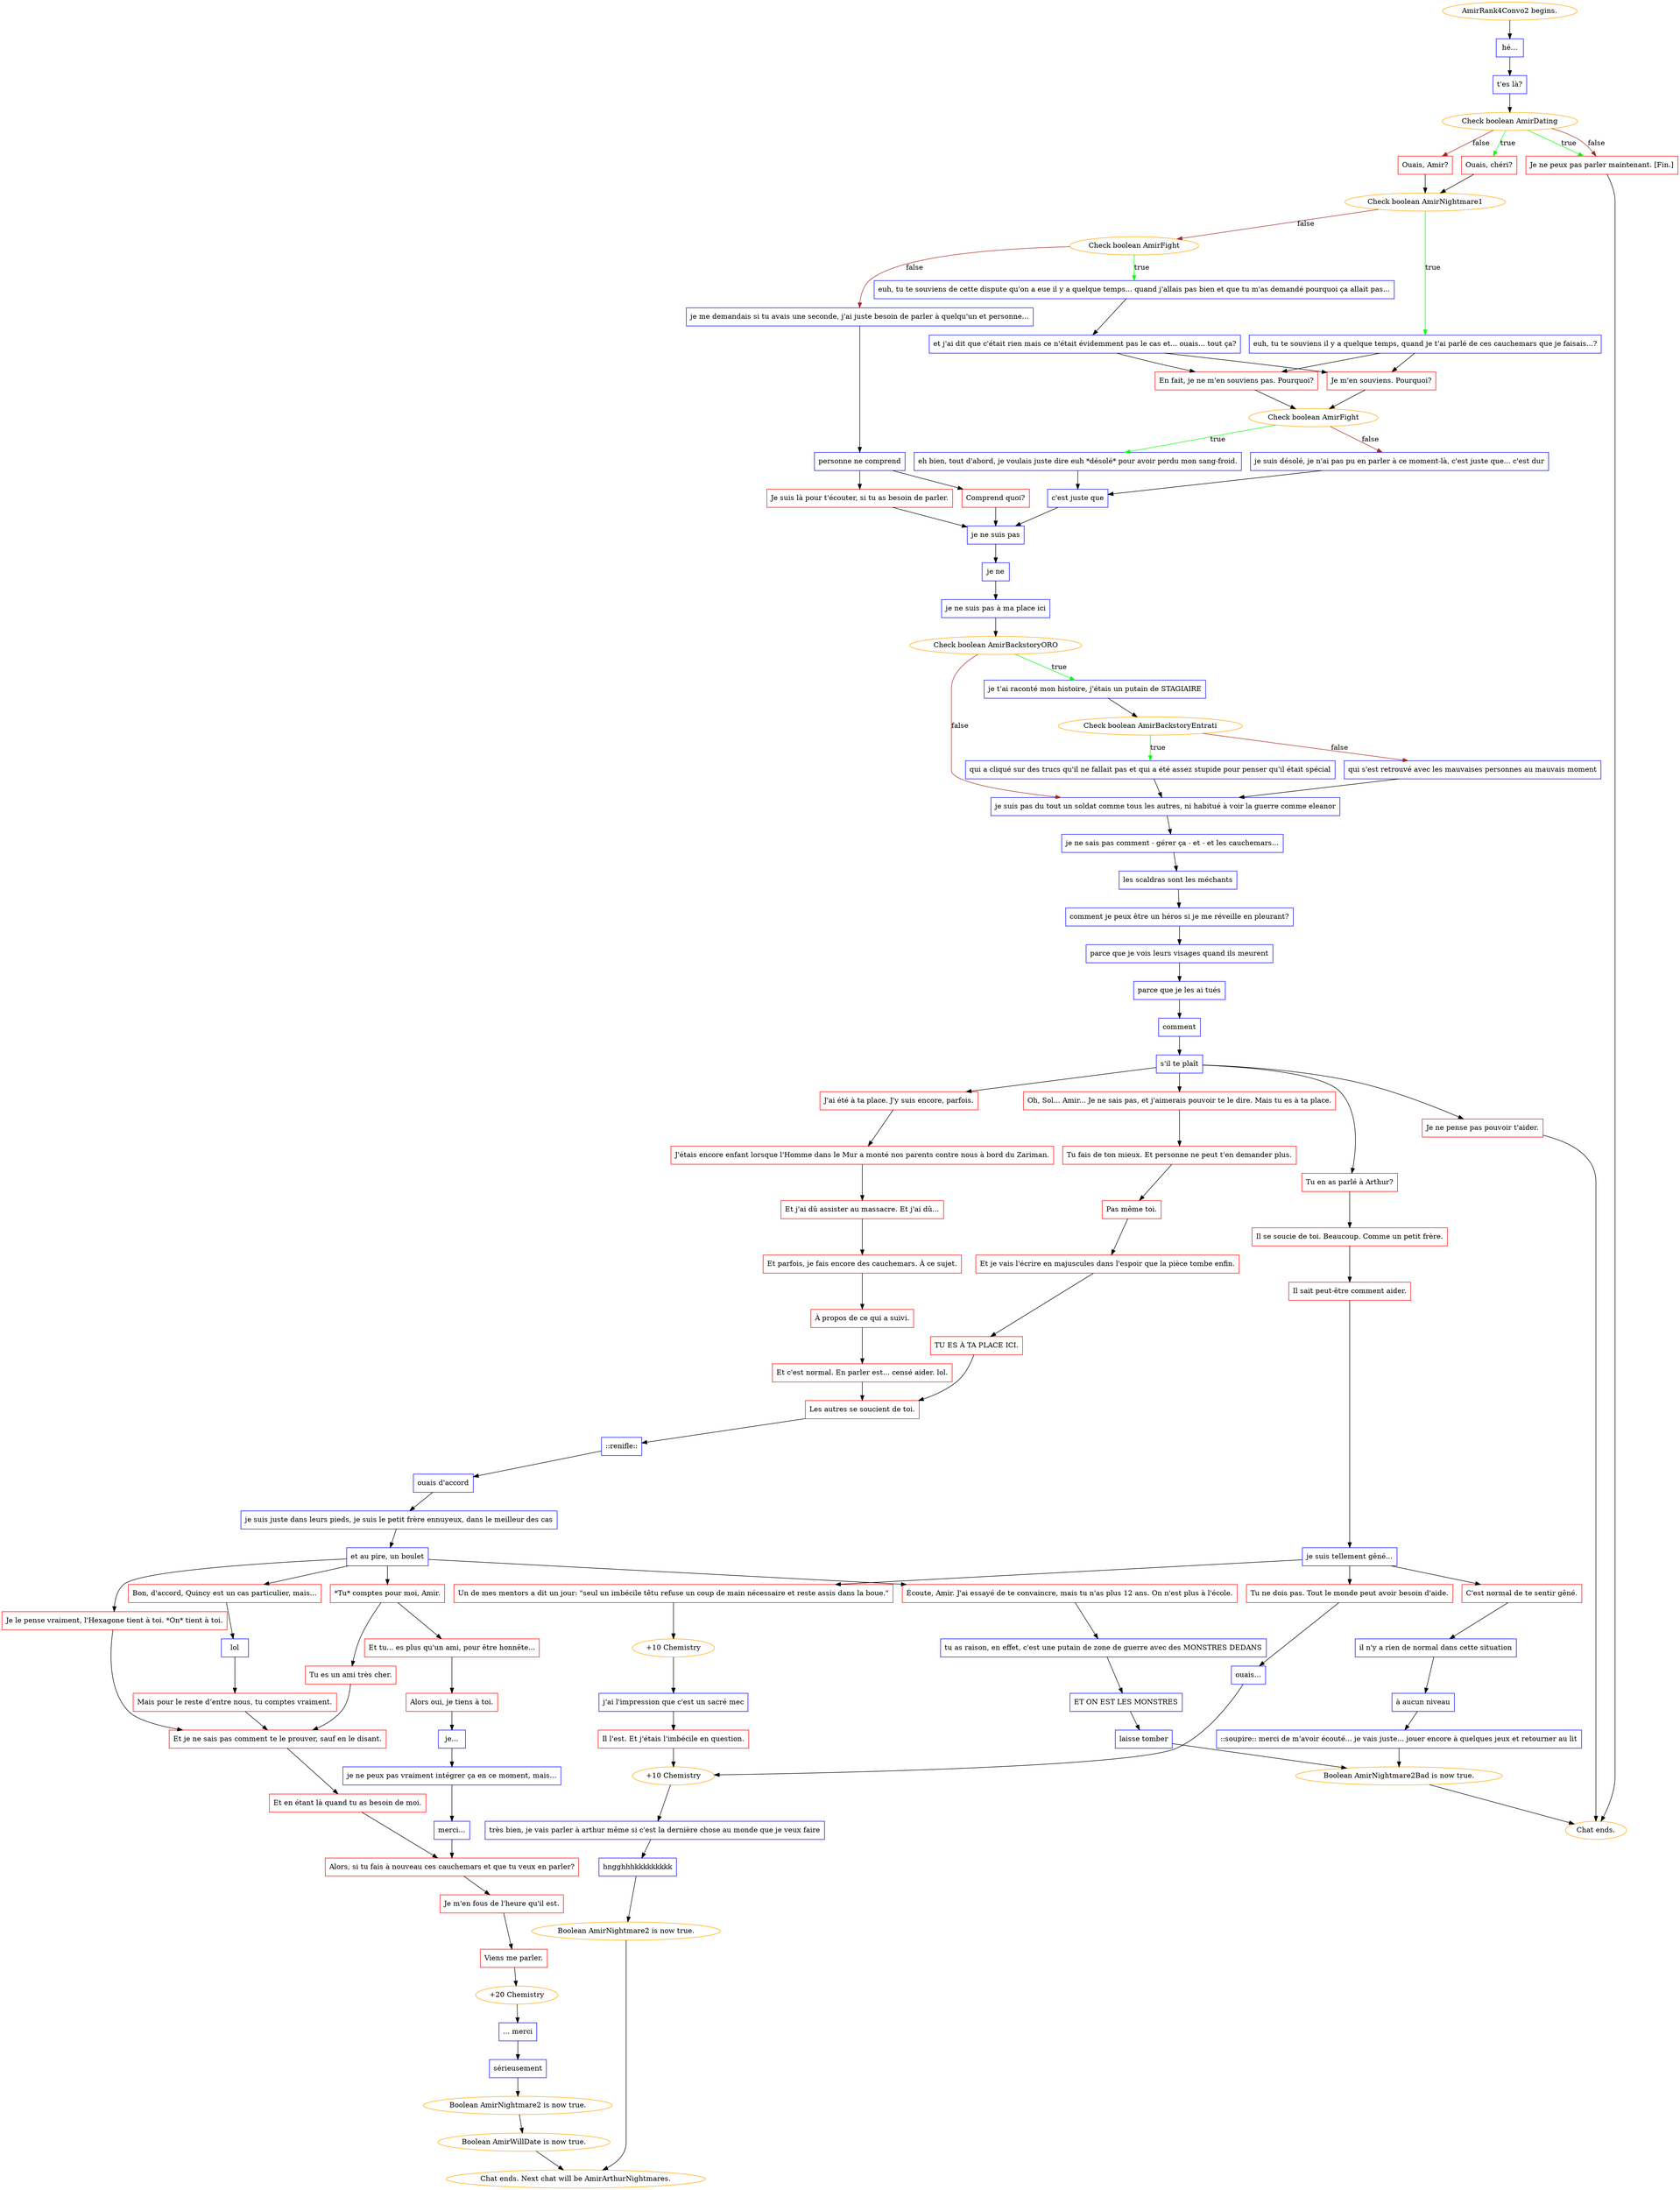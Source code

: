 digraph {
	"AmirRank4Convo2 begins." [color=orange];
		"AmirRank4Convo2 begins." -> j1122078524;
	j1122078524 [label="hé...",shape=box,color=blue];
		j1122078524 -> j2682051654;
	j2682051654 [label="t'es là?",shape=box,color=blue];
		j2682051654 -> j4198328266;
	j4198328266 [label="Check boolean AmirDating",color=orange];
		j4198328266 -> j762191872 [label=true,color=green];
		j4198328266 -> j413871508 [label=true,color=green];
		j4198328266 -> j813577061 [label=false,color=brown];
		j4198328266 -> j413871508 [label=false,color=brown];
	j762191872 [label="Ouais, chéri?",shape=box,color=red];
		j762191872 -> j3148491801;
	j413871508 [label="Je ne peux pas parler maintenant. [Fin.]",shape=box,color=red];
		j413871508 -> "Chat ends.";
	j813577061 [label="Ouais, Amir?",shape=box,color=red];
		j813577061 -> j3148491801;
	j3148491801 [label="Check boolean AmirNightmare1",color=orange];
		j3148491801 -> j3259216485 [label=true,color=green];
		j3148491801 -> j1636435483 [label=false,color=brown];
	"Chat ends." [color=orange];
	j3259216485 [label="euh, tu te souviens il y a quelque temps, quand je t'ai parlé de ces cauchemars que je faisais...?",shape=box,color=blue];
		j3259216485 -> j297261030;
		j3259216485 -> j316203996;
	j1636435483 [label="Check boolean AmirFight",color=orange];
		j1636435483 -> j1632979991 [label=true,color=green];
		j1636435483 -> j46027423 [label=false,color=brown];
	j297261030 [label="En fait, je ne m'en souviens pas. Pourquoi?",shape=box,color=red];
		j297261030 -> j2649027627;
	j316203996 [label="Je m'en souviens. Pourquoi?",shape=box,color=red];
		j316203996 -> j2649027627;
	j1632979991 [label="euh, tu te souviens de cette dispute qu'on a eue il y a quelque temps... quand j'allais pas bien et que tu m'as demandé pourquoi ça allait pas...",shape=box,color=blue];
		j1632979991 -> j1402074084;
	j46027423 [label="je me demandais si tu avais une seconde, j'ai juste besoin de parler à quelqu'un et personne...",shape=box,color=blue];
		j46027423 -> j523347254;
	j2649027627 [label="Check boolean AmirFight",color=orange];
		j2649027627 -> j1838953225 [label=true,color=green];
		j2649027627 -> j3413193469 [label=false,color=brown];
	j1402074084 [label="et j'ai dit que c'était rien mais ce n'était évidemment pas le cas et... ouais... tout ça?",shape=box,color=blue];
		j1402074084 -> j297261030;
		j1402074084 -> j316203996;
	j523347254 [label="personne ne comprend",shape=box,color=blue];
		j523347254 -> j701562600;
		j523347254 -> j2833654260;
	j1838953225 [label="eh bien, tout d'abord, je voulais juste dire euh *désolé* pour avoir perdu mon sang-froid.",shape=box,color=blue];
		j1838953225 -> j3680186594;
	j3413193469 [label="je suis désolé, je n'ai pas pu en parler à ce moment-là, c'est juste que... c'est dur",shape=box,color=blue];
		j3413193469 -> j3680186594;
	j701562600 [label="Comprend quoi?",shape=box,color=red];
		j701562600 -> j3054602191;
	j2833654260 [label="Je suis là pour t'écouter, si tu as besoin de parler.",shape=box,color=red];
		j2833654260 -> j3054602191;
	j3680186594 [label="c'est juste que",shape=box,color=blue];
		j3680186594 -> j3054602191;
	j3054602191 [label="je ne suis pas",shape=box,color=blue];
		j3054602191 -> j3173828728;
	j3173828728 [label="je ne",shape=box,color=blue];
		j3173828728 -> j2106058348;
	j2106058348 [label="je ne suis pas à ma place ici",shape=box,color=blue];
		j2106058348 -> j608868248;
	j608868248 [label="Check boolean AmirBackstoryORO",color=orange];
		j608868248 -> j3059965571 [label=true,color=green];
		j608868248 -> j177076264 [label=false,color=brown];
	j3059965571 [label="je t'ai raconté mon histoire, j'étais un putain de STAGIAIRE",shape=box,color=blue];
		j3059965571 -> j3921040561;
	j177076264 [label="je suis pas du tout un soldat comme tous les autres, ni habitué à voir la guerre comme eleanor",shape=box,color=blue];
		j177076264 -> j1845778615;
	j3921040561 [label="Check boolean AmirBackstoryEntrati",color=orange];
		j3921040561 -> j855009437 [label=true,color=green];
		j3921040561 -> j2332551808 [label=false,color=brown];
	j1845778615 [label="je ne sais pas comment - gérer ça - et - et les cauchemars...",shape=box,color=blue];
		j1845778615 -> j962631021;
	j855009437 [label="qui a cliqué sur des trucs qu'il ne fallait pas et qui a été assez stupide pour penser qu'il était spécial",shape=box,color=blue];
		j855009437 -> j177076264;
	j2332551808 [label="qui s'est retrouvé avec les mauvaises personnes au mauvais moment",shape=box,color=blue];
		j2332551808 -> j177076264;
	j962631021 [label="les scaldras sont les méchants",shape=box,color=blue];
		j962631021 -> j2873691467;
	j2873691467 [label="comment je peux être un héros si je me réveille en pleurant?",shape=box,color=blue];
		j2873691467 -> j4012524314;
	j4012524314 [label="parce que je vois leurs visages quand ils meurent",shape=box,color=blue];
		j4012524314 -> j2685490127;
	j2685490127 [label="parce que je les ai tués",shape=box,color=blue];
		j2685490127 -> j4126429493;
	j4126429493 [label="comment",shape=box,color=blue];
		j4126429493 -> j537374790;
	j537374790 [label="s'il te plaît",shape=box,color=blue];
		j537374790 -> j2332235026;
		j537374790 -> j3396436832;
		j537374790 -> j2275458023;
		j537374790 -> j1227825620;
	j2332235026 [label="Oh, Sol... Amir... Je ne sais pas, et j'aimerais pouvoir te le dire. Mais tu es à ta place.",shape=box,color=red];
		j2332235026 -> j341229158;
	j3396436832 [label="J'ai été à ta place. J'y suis encore, parfois.",shape=box,color=red];
		j3396436832 -> j3863149387;
	j2275458023 [label="Tu en as parlé à Arthur?",shape=box,color=red];
		j2275458023 -> j1666366062;
	j1227825620 [label="Je ne pense pas pouvoir t'aider.",shape=box,color=red];
		j1227825620 -> "Chat ends.";
	j341229158 [label="Tu fais de ton mieux. Et personne ne peut t'en demander plus.",shape=box,color=red];
		j341229158 -> j1190913050;
	j3863149387 [label="J'étais encore enfant lorsque l'Homme dans le Mur a monté nos parents contre nous à bord du Zariman.",shape=box,color=red];
		j3863149387 -> j710352755;
	j1666366062 [label="Il se soucie de toi. Beaucoup. Comme un petit frère.",shape=box,color=red];
		j1666366062 -> j1956264606;
	j1190913050 [label="Pas même toi.",shape=box,color=red];
		j1190913050 -> j1952969001;
	j710352755 [label="Et j'ai dû assister au massacre. Et j'ai dû...",shape=box,color=red];
		j710352755 -> j3122786141;
	j1956264606 [label="Il sait peut-être comment aider.",shape=box,color=red];
		j1956264606 -> j3316523370;
	j1952969001 [label="Et je vais l'écrire en majuscules dans l'espoir que la pièce tombe enfin.",shape=box,color=red];
		j1952969001 -> j3763847316;
	j3122786141 [label="Et parfois, je fais encore des cauchemars. À ce sujet.",shape=box,color=red];
		j3122786141 -> j3743061136;
	j3316523370 [label="je suis tellement gêné...",shape=box,color=blue];
		j3316523370 -> j2189766228;
		j3316523370 -> j2938925901;
		j3316523370 -> j119077986;
	j3763847316 [label="TU ES À TA PLACE ICI.",shape=box,color=red];
		j3763847316 -> j3790032935;
	j3743061136 [label="À propos de ce qui a suivi.",shape=box,color=red];
		j3743061136 -> j3873079220;
	j2189766228 [label="Tu ne dois pas. Tout le monde peut avoir besoin d'aide.",shape=box,color=red];
		j2189766228 -> j2165230617;
	j2938925901 [label="Un de mes mentors a dit un jour: \"seul un imbécile têtu refuse un coup de main nécessaire et reste assis dans la boue.\"",shape=box,color=red];
		j2938925901 -> j3094241190;
	j119077986 [label="C'est normal de te sentir gêné.",shape=box,color=red];
		j119077986 -> j494527370;
	j3790032935 [label="Les autres se soucient de toi.",shape=box,color=red];
		j3790032935 -> j1762317250;
	j3873079220 [label="Et c'est normal. En parler est... censé aider. lol.",shape=box,color=red];
		j3873079220 -> j3790032935;
	j2165230617 [label="ouais...",shape=box,color=blue];
		j2165230617 -> j3590775425;
	j3094241190 [label="+10 Chemistry",color=orange];
		j3094241190 -> j2720997945;
	j494527370 [label="il n'y a rien de normal dans cette situation",shape=box,color=blue];
		j494527370 -> j3586471627;
	j1762317250 [label="::renifle::",shape=box,color=blue];
		j1762317250 -> j2706109240;
	j3590775425 [label="+10 Chemistry",color=orange];
		j3590775425 -> j2403401101;
	j2720997945 [label="j'ai l'impression que c'est un sacré mec",shape=box,color=blue];
		j2720997945 -> j1815840471;
	j3586471627 [label="à aucun niveau",shape=box,color=blue];
		j3586471627 -> j3569862424;
	j2706109240 [label="ouais d'accord",shape=box,color=blue];
		j2706109240 -> j2940842418;
	j2403401101 [label="très bien, je vais parler à arthur même si c'est la dernière chose au monde que je veux faire",shape=box,color=blue];
		j2403401101 -> j3309385748;
	j1815840471 [label="Il l'est. Et j'étais l'imbécile en question.",shape=box,color=red];
		j1815840471 -> j3590775425;
	j3569862424 [label="::soupire:: merci de m'avoir écouté... je vais juste... jouer encore à quelques jeux et retourner au lit",shape=box,color=blue];
		j3569862424 -> j1562549570;
	j2940842418 [label="je suis juste dans leurs pieds, je suis le petit frère ennuyeux, dans le meilleur des cas",shape=box,color=blue];
		j2940842418 -> j2351082563;
	j3309385748 [label="hngghhhkkkkkkkkk",shape=box,color=blue];
		j3309385748 -> j1383105354;
	j1562549570 [label="Boolean AmirNightmare2Bad is now true.",color=orange];
		j1562549570 -> "Chat ends.";
	j2351082563 [label="et au pire, un boulet",shape=box,color=blue];
		j2351082563 -> j3872035973;
		j2351082563 -> j984895369;
		j2351082563 -> j1700569844;
		j2351082563 -> j186989022;
	j1383105354 [label="Boolean AmirNightmare2 is now true.",color=orange];
		j1383105354 -> "Chat ends. Next chat will be AmirArthurNightmares.";
	j3872035973 [label="*Tu* comptes pour moi, Amir.",shape=box,color=red];
		j3872035973 -> j2819501022;
		j3872035973 -> j2499093019;
	j984895369 [label="Je le pense vraiment, l'Hexagone tient à toi. *On* tient à toi.",shape=box,color=red];
		j984895369 -> j2084178193;
	j1700569844 [label="Bon, d'accord, Quincy est un cas particulier, mais...",shape=box,color=red];
		j1700569844 -> j1961041864;
	j186989022 [label="Écoute, Amir. J'ai essayé de te convaincre, mais tu n'as plus 12 ans. On n'est plus à l'école.",shape=box,color=red];
		j186989022 -> j2837476213;
	"Chat ends. Next chat will be AmirArthurNightmares." [color=orange];
	j2819501022 [label="Et tu... es plus qu'un ami, pour être honnête...",shape=box,color=red];
		j2819501022 -> j1563395510;
	j2499093019 [label="Tu es un ami très cher.",shape=box,color=red];
		j2499093019 -> j2084178193;
	j2084178193 [label="Et je ne sais pas comment te le prouver, sauf en le disant.",shape=box,color=red];
		j2084178193 -> j678804658;
	j1961041864 [label="lol",shape=box,color=blue];
		j1961041864 -> j1102063119;
	j2837476213 [label="tu as raison, en effet, c'est une putain de zone de guerre avec des MONSTRES DEDANS",shape=box,color=blue];
		j2837476213 -> j689335957;
	j1563395510 [label="Alors oui, je tiens à toi.",shape=box,color=red];
		j1563395510 -> j1627402249;
	j678804658 [label="Et en étant là quand tu as besoin de moi.",shape=box,color=red];
		j678804658 -> j3152670228;
	j1102063119 [label="Mais pour le reste d’entre nous, tu comptes vraiment.",shape=box,color=red];
		j1102063119 -> j2084178193;
	j689335957 [label="ET ON EST LES MONSTRES",shape=box,color=blue];
		j689335957 -> j543941243;
	j1627402249 [label="je...",shape=box,color=blue];
		j1627402249 -> j3236805975;
	j3152670228 [label="Alors, si tu fais à nouveau ces cauchemars et que tu veux en parler?",shape=box,color=red];
		j3152670228 -> j2975933430;
	j543941243 [label="laisse tomber",shape=box,color=blue];
		j543941243 -> j1562549570;
	j3236805975 [label="je ne peux pas vraiment intégrer ça en ce moment, mais...",shape=box,color=blue];
		j3236805975 -> j3963549488;
	j2975933430 [label="Je m'en fous de l'heure qu'il est.",shape=box,color=red];
		j2975933430 -> j1214767725;
	j3963549488 [label="merci...",shape=box,color=blue];
		j3963549488 -> j3152670228;
	j1214767725 [label="Viens me parler.",shape=box,color=red];
		j1214767725 -> j578416993;
	j578416993 [label="+20 Chemistry",color=orange];
		j578416993 -> j370084900;
	j370084900 [label="... merci",shape=box,color=blue];
		j370084900 -> j1377023704;
	j1377023704 [label="sérieusement",shape=box,color=blue];
		j1377023704 -> j3177060518;
	j3177060518 [label="Boolean AmirNightmare2 is now true.",color=orange];
		j3177060518 -> j3288321523;
	j3288321523 [label="Boolean AmirWillDate is now true.",color=orange];
		j3288321523 -> "Chat ends. Next chat will be AmirArthurNightmares.";
}
